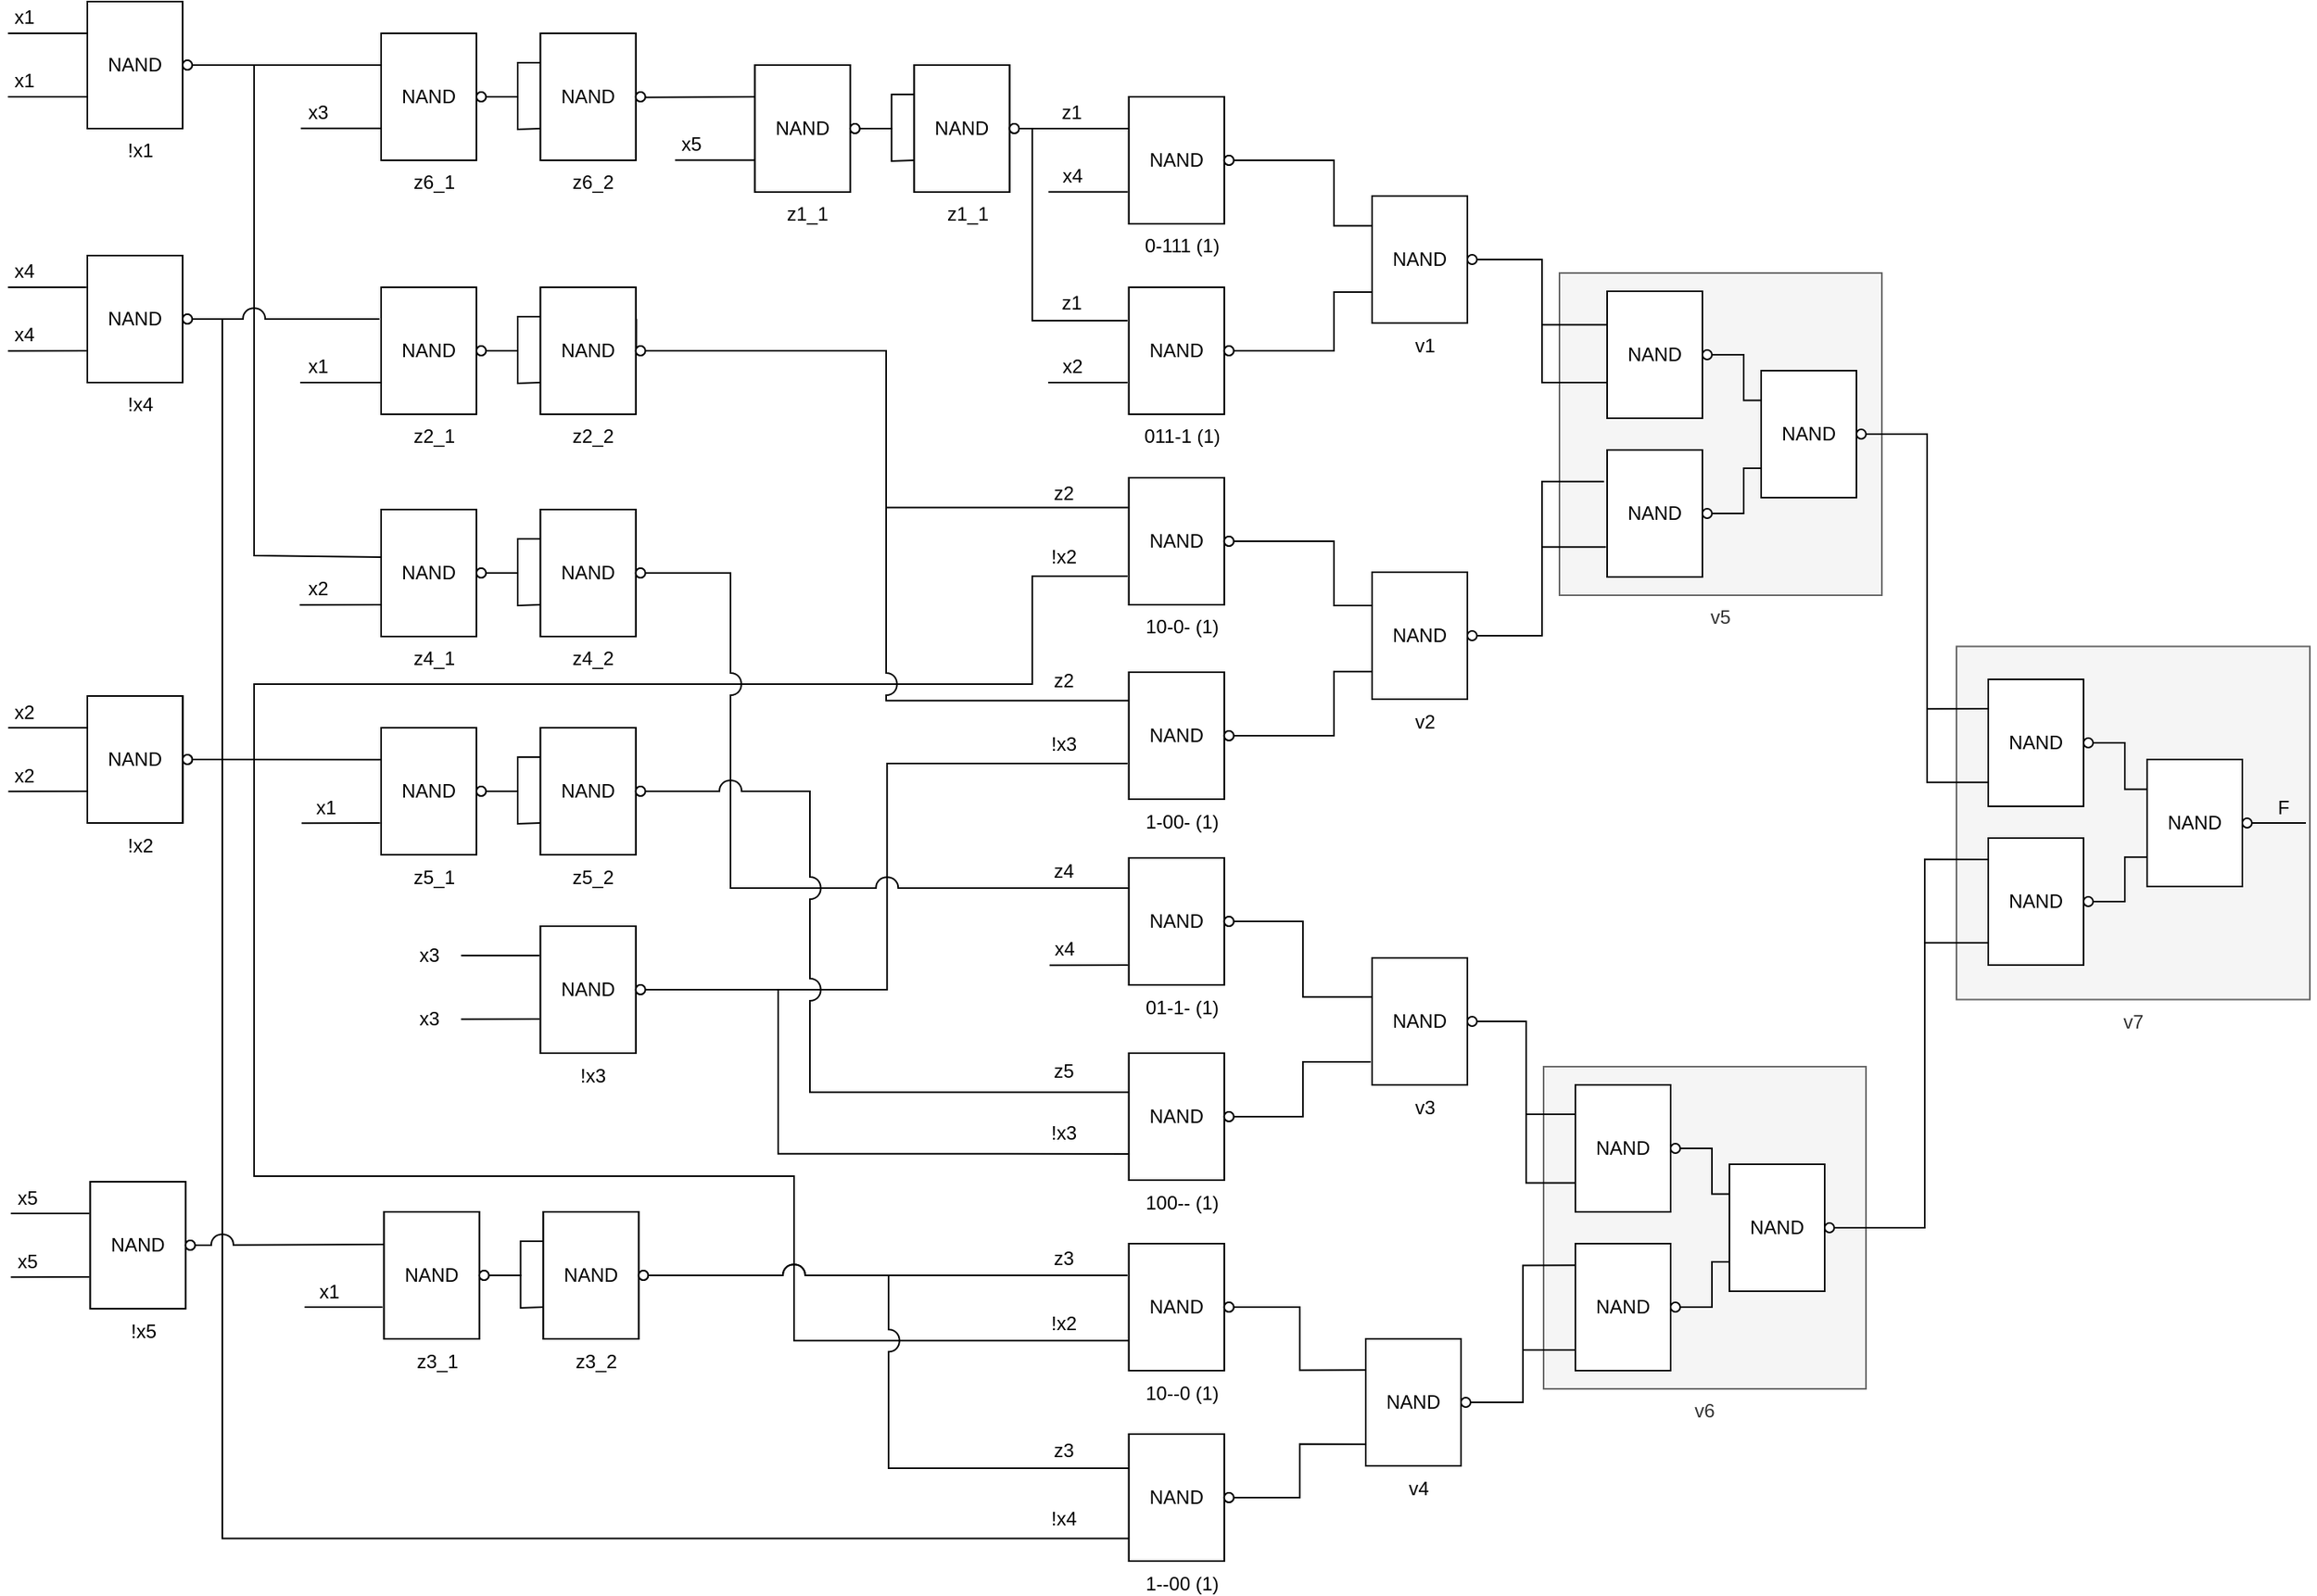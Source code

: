 <mxfile version="12.4.2" type="device" pages="1"><diagram id="nAmW9UyTiqPCp1huqP4M" name="Page-1"><mxGraphModel dx="1463" dy="2823" grid="1" gridSize="10" guides="1" tooltips="1" connect="1" arrows="1" fold="1" page="1" pageScale="1" pageWidth="827" pageHeight="1169" math="0" shadow="0"><root><mxCell id="0"/><mxCell id="1" parent="0"/><mxCell id="JnvSQck_bT0vdcgMFfWT-290" value="v5" style="whiteSpace=wrap;html=1;aspect=fixed;fillColor=#f5f5f5;strokeColor=#666666;fontColor=#333333;verticalAlign=top;labelPosition=center;verticalLabelPosition=bottom;align=center;" parent="1" vertex="1"><mxGeometry x="1022.0" y="-909" width="203" height="203" as="geometry"/></mxCell><mxCell id="JnvSQck_bT0vdcgMFfWT-289" value="v6" style="whiteSpace=wrap;html=1;aspect=fixed;fillColor=#f5f5f5;strokeColor=#666666;fontColor=#333333;verticalAlign=top;labelPosition=center;verticalLabelPosition=bottom;align=center;" parent="1" vertex="1"><mxGeometry x="1012.0" y="-409" width="203" height="203" as="geometry"/></mxCell><mxCell id="JnvSQck_bT0vdcgMFfWT-288" value="v7" style="whiteSpace=wrap;html=1;aspect=fixed;fillColor=#f5f5f5;strokeColor=#666666;fontColor=#333333;verticalAlign=top;labelPosition=center;verticalLabelPosition=bottom;align=center;" parent="1" vertex="1"><mxGeometry x="1272" y="-673.75" width="222.5" height="222.5" as="geometry"/></mxCell><mxCell id="JnvSQck_bT0vdcgMFfWT-27" style="edgeStyle=orthogonalEdgeStyle;rounded=0;orthogonalLoop=1;jettySize=auto;html=1;entryX=0.015;entryY=0.25;entryDx=0;entryDy=0;entryPerimeter=0;startArrow=none;startFill=0;endArrow=none;endFill=0;" parent="1" source="JnvSQck_bT0vdcgMFfWT-1" target="JnvSQck_bT0vdcgMFfWT-26" edge="1"><mxGeometry relative="1" as="geometry"/></mxCell><mxCell id="JnvSQck_bT0vdcgMFfWT-50" style="edgeStyle=orthogonalEdgeStyle;rounded=0;orthogonalLoop=1;jettySize=auto;html=1;entryX=0;entryY=0.375;entryDx=0;entryDy=0;entryPerimeter=0;startArrow=none;startFill=0;endArrow=none;endFill=0;jumpStyle=sharp;jumpSize=15;" parent="1" source="JnvSQck_bT0vdcgMFfWT-1" target="JnvSQck_bT0vdcgMFfWT-46" edge="1"><mxGeometry relative="1" as="geometry"><Array as="points"><mxPoint x="200" y="-1040"/><mxPoint x="200" y="-731"/></Array></mxGeometry></mxCell><mxCell id="JnvSQck_bT0vdcgMFfWT-1" value="!x1" style="verticalLabelPosition=bottom;shadow=0;dashed=0;align=center;html=1;verticalAlign=top;shape=mxgraph.electrical.iec_logic_gates.nor;" parent="1" vertex="1"><mxGeometry x="95" y="-1080" width="66" height="80" as="geometry"/></mxCell><mxCell id="JnvSQck_bT0vdcgMFfWT-64" style="edgeStyle=orthogonalEdgeStyle;rounded=0;jumpStyle=arc;jumpSize=14;orthogonalLoop=1;jettySize=auto;html=1;entryX=0.018;entryY=0.252;entryDx=0;entryDy=0;entryPerimeter=0;startArrow=none;startFill=0;endArrow=none;endFill=0;" parent="1" source="JnvSQck_bT0vdcgMFfWT-2" target="JnvSQck_bT0vdcgMFfWT-60" edge="1"><mxGeometry relative="1" as="geometry"/></mxCell><mxCell id="JnvSQck_bT0vdcgMFfWT-149" style="edgeStyle=orthogonalEdgeStyle;rounded=0;jumpStyle=arc;jumpSize=14;orthogonalLoop=1;jettySize=auto;html=1;entryX=-0.013;entryY=0.775;entryDx=0;entryDy=0;entryPerimeter=0;startArrow=none;startFill=0;endArrow=none;endFill=0;" parent="1" source="JnvSQck_bT0vdcgMFfWT-2" target="JnvSQck_bT0vdcgMFfWT-114" edge="1"><mxGeometry relative="1" as="geometry"><Array as="points"><mxPoint x="200" y="-602"/><mxPoint x="200" y="-650"/><mxPoint x="690" y="-650"/><mxPoint x="690" y="-718"/></Array></mxGeometry></mxCell><mxCell id="JnvSQck_bT0vdcgMFfWT-171" style="edgeStyle=orthogonalEdgeStyle;rounded=0;jumpStyle=arc;jumpSize=14;orthogonalLoop=1;jettySize=auto;html=1;entryX=0.003;entryY=0.764;entryDx=0;entryDy=0;entryPerimeter=0;startArrow=none;startFill=0;endArrow=none;endFill=0;" parent="1" source="JnvSQck_bT0vdcgMFfWT-2" target="JnvSQck_bT0vdcgMFfWT-132" edge="1"><mxGeometry relative="1" as="geometry"><Array as="points"><mxPoint x="200" y="-602"/><mxPoint x="200" y="-340"/><mxPoint x="540" y="-340"/><mxPoint x="540" y="-236"/></Array></mxGeometry></mxCell><mxCell id="JnvSQck_bT0vdcgMFfWT-2" value="!x2" style="verticalLabelPosition=bottom;shadow=0;dashed=0;align=center;html=1;verticalAlign=top;shape=mxgraph.electrical.iec_logic_gates.nor;" parent="1" vertex="1"><mxGeometry x="95.18" y="-642.5" width="66" height="80" as="geometry"/></mxCell><mxCell id="JnvSQck_bT0vdcgMFfWT-155" style="edgeStyle=orthogonalEdgeStyle;rounded=0;jumpStyle=arc;jumpSize=14;orthogonalLoop=1;jettySize=auto;html=1;entryX=-0.013;entryY=0.719;entryDx=0;entryDy=0;entryPerimeter=0;startArrow=none;startFill=0;endArrow=none;endFill=0;" parent="1" source="JnvSQck_bT0vdcgMFfWT-3" target="JnvSQck_bT0vdcgMFfWT-120" edge="1"><mxGeometry relative="1" as="geometry"/></mxCell><mxCell id="JnvSQck_bT0vdcgMFfWT-163" style="edgeStyle=orthogonalEdgeStyle;rounded=0;jumpStyle=arc;jumpSize=14;orthogonalLoop=1;jettySize=auto;html=1;entryX=0.021;entryY=0.793;entryDx=0;entryDy=0;entryPerimeter=0;startArrow=none;startFill=0;endArrow=none;endFill=0;" parent="1" source="JnvSQck_bT0vdcgMFfWT-3" target="JnvSQck_bT0vdcgMFfWT-128" edge="1"><mxGeometry relative="1" as="geometry"><Array as="points"><mxPoint x="530" y="-457"/><mxPoint x="530" y="-354"/></Array></mxGeometry></mxCell><mxCell id="JnvSQck_bT0vdcgMFfWT-3" value="!x3" style="verticalLabelPosition=bottom;shadow=0;dashed=0;align=center;html=1;verticalAlign=top;shape=mxgraph.electrical.iec_logic_gates.nor;" parent="1" vertex="1"><mxGeometry x="380.33" y="-497.5" width="66" height="80" as="geometry"/></mxCell><mxCell id="JnvSQck_bT0vdcgMFfWT-41" style="edgeStyle=orthogonalEdgeStyle;rounded=0;orthogonalLoop=1;jettySize=auto;html=1;entryX=-0.015;entryY=0.25;entryDx=0;entryDy=0;entryPerimeter=0;startArrow=none;startFill=0;endArrow=none;endFill=0;jumpStyle=arc;jumpSize=14;" parent="1" source="JnvSQck_bT0vdcgMFfWT-4" target="JnvSQck_bT0vdcgMFfWT-37" edge="1"><mxGeometry relative="1" as="geometry"/></mxCell><mxCell id="JnvSQck_bT0vdcgMFfWT-169" style="edgeStyle=orthogonalEdgeStyle;rounded=0;jumpStyle=arc;jumpSize=14;orthogonalLoop=1;jettySize=auto;html=1;entryX=0.003;entryY=0.822;entryDx=0;entryDy=0;entryPerimeter=0;startArrow=none;startFill=0;endArrow=none;endFill=0;" parent="1" source="JnvSQck_bT0vdcgMFfWT-4" target="JnvSQck_bT0vdcgMFfWT-136" edge="1"><mxGeometry relative="1" as="geometry"><Array as="points"><mxPoint x="180" y="-880"/><mxPoint x="180" y="-112"/></Array></mxGeometry></mxCell><mxCell id="JnvSQck_bT0vdcgMFfWT-4" value="!x4" style="verticalLabelPosition=bottom;shadow=0;dashed=0;align=center;html=1;verticalAlign=top;shape=mxgraph.electrical.iec_logic_gates.nor;" parent="1" vertex="1"><mxGeometry x="95" y="-920" width="66" height="80" as="geometry"/></mxCell><mxCell id="JnvSQck_bT0vdcgMFfWT-73" style="edgeStyle=orthogonalEdgeStyle;rounded=0;jumpStyle=arc;jumpSize=14;orthogonalLoop=1;jettySize=auto;html=1;entryX=0.001;entryY=0.257;entryDx=0;entryDy=0;entryPerimeter=0;startArrow=none;startFill=0;endArrow=none;endFill=0;" parent="1" source="JnvSQck_bT0vdcgMFfWT-5" target="JnvSQck_bT0vdcgMFfWT-68" edge="1"><mxGeometry relative="1" as="geometry"/></mxCell><mxCell id="JnvSQck_bT0vdcgMFfWT-5" value="!x5" style="verticalLabelPosition=bottom;shadow=0;dashed=0;align=center;html=1;verticalAlign=top;shape=mxgraph.electrical.iec_logic_gates.nor;" parent="1" vertex="1"><mxGeometry x="96.83" y="-336.5" width="66" height="80" as="geometry"/></mxCell><mxCell id="JnvSQck_bT0vdcgMFfWT-6" style="edgeStyle=orthogonalEdgeStyle;rounded=0;jumpStyle=arc;jumpSize=20;orthogonalLoop=1;jettySize=auto;html=1;endArrow=none;endFill=0;" parent="1" edge="1"><mxGeometry relative="1" as="geometry"><mxPoint x="45" y="-1060" as="targetPoint"/><Array as="points"><mxPoint x="55" y="-1060"/></Array><mxPoint x="95" y="-1060" as="sourcePoint"/></mxGeometry></mxCell><mxCell id="JnvSQck_bT0vdcgMFfWT-7" value="x1" style="text;html=1;align=center;verticalAlign=middle;resizable=0;points=[];;autosize=1;" parent="1" vertex="1"><mxGeometry x="40" y="-1080" width="30" height="20" as="geometry"/></mxCell><mxCell id="JnvSQck_bT0vdcgMFfWT-8" style="edgeStyle=orthogonalEdgeStyle;rounded=0;jumpStyle=arc;jumpSize=20;orthogonalLoop=1;jettySize=auto;html=1;endArrow=none;endFill=0;startArrow=none;startFill=0;" parent="1" edge="1"><mxGeometry relative="1" as="geometry"><mxPoint x="45" y="-1020" as="targetPoint"/><mxPoint x="95" y="-1020" as="sourcePoint"/><Array as="points"><mxPoint x="95" y="-1020"/><mxPoint x="45" y="-1020"/></Array></mxGeometry></mxCell><mxCell id="JnvSQck_bT0vdcgMFfWT-9" value="x1" style="text;html=1;align=center;verticalAlign=middle;resizable=0;points=[];;autosize=1;" parent="1" vertex="1"><mxGeometry x="40" y="-1040" width="30" height="20" as="geometry"/></mxCell><mxCell id="JnvSQck_bT0vdcgMFfWT-10" style="edgeStyle=orthogonalEdgeStyle;rounded=0;jumpStyle=arc;jumpSize=20;orthogonalLoop=1;jettySize=auto;html=1;endArrow=none;endFill=0;" parent="1" edge="1"><mxGeometry relative="1" as="geometry"><mxPoint x="45.176" y="-622.441" as="targetPoint"/><Array as="points"><mxPoint x="55" y="-622.5"/></Array><mxPoint x="94.588" y="-622.441" as="sourcePoint"/></mxGeometry></mxCell><mxCell id="JnvSQck_bT0vdcgMFfWT-11" value="x2" style="text;html=1;align=center;verticalAlign=middle;resizable=0;points=[];;autosize=1;" parent="1" vertex="1"><mxGeometry x="40" y="-642.5" width="30" height="20" as="geometry"/></mxCell><mxCell id="JnvSQck_bT0vdcgMFfWT-12" style="edgeStyle=orthogonalEdgeStyle;rounded=0;jumpStyle=arc;jumpSize=20;orthogonalLoop=1;jettySize=auto;html=1;endArrow=none;endFill=0;startArrow=none;startFill=0;" parent="1" edge="1"><mxGeometry relative="1" as="geometry"><mxPoint x="45.176" y="-582.441" as="targetPoint"/><mxPoint x="94.588" y="-582.441" as="sourcePoint"/><Array as="points"><mxPoint x="95" y="-582.5"/><mxPoint x="45" y="-582.5"/></Array></mxGeometry></mxCell><mxCell id="JnvSQck_bT0vdcgMFfWT-13" value="x2" style="text;html=1;align=center;verticalAlign=middle;resizable=0;points=[];;autosize=1;" parent="1" vertex="1"><mxGeometry x="40" y="-602.5" width="30" height="20" as="geometry"/></mxCell><mxCell id="JnvSQck_bT0vdcgMFfWT-14" style="edgeStyle=orthogonalEdgeStyle;rounded=0;jumpStyle=arc;jumpSize=20;orthogonalLoop=1;jettySize=auto;html=1;endArrow=none;endFill=0;" parent="1" edge="1"><mxGeometry relative="1" as="geometry"><mxPoint x="330.326" y="-478.941" as="targetPoint"/><Array as="points"><mxPoint x="340.15" y="-479"/></Array><mxPoint x="379.738" y="-478.941" as="sourcePoint"/></mxGeometry></mxCell><mxCell id="JnvSQck_bT0vdcgMFfWT-15" value="x3" style="text;html=1;align=center;verticalAlign=middle;resizable=0;points=[];;autosize=1;" parent="1" vertex="1"><mxGeometry x="295.15" y="-489" width="30" height="20" as="geometry"/></mxCell><mxCell id="JnvSQck_bT0vdcgMFfWT-16" style="edgeStyle=orthogonalEdgeStyle;rounded=0;jumpStyle=arc;jumpSize=20;orthogonalLoop=1;jettySize=auto;html=1;endArrow=none;endFill=0;startArrow=none;startFill=0;" parent="1" edge="1"><mxGeometry relative="1" as="geometry"><mxPoint x="330.326" y="-438.941" as="targetPoint"/><mxPoint x="379.738" y="-438.941" as="sourcePoint"/><Array as="points"><mxPoint x="380.15" y="-439"/><mxPoint x="330.15" y="-439"/></Array></mxGeometry></mxCell><mxCell id="JnvSQck_bT0vdcgMFfWT-17" value="x3" style="text;html=1;align=center;verticalAlign=middle;resizable=0;points=[];;autosize=1;" parent="1" vertex="1"><mxGeometry x="295.15" y="-449" width="30" height="20" as="geometry"/></mxCell><mxCell id="JnvSQck_bT0vdcgMFfWT-18" style="edgeStyle=orthogonalEdgeStyle;rounded=0;jumpStyle=arc;jumpSize=20;orthogonalLoop=1;jettySize=auto;html=1;endArrow=none;endFill=0;" parent="1" edge="1"><mxGeometry relative="1" as="geometry"><mxPoint x="44.996" y="-899.941" as="targetPoint"/><Array as="points"><mxPoint x="54.82" y="-900"/></Array><mxPoint x="94.408" y="-899.941" as="sourcePoint"/></mxGeometry></mxCell><mxCell id="JnvSQck_bT0vdcgMFfWT-19" value="x4" style="text;html=1;align=center;verticalAlign=middle;resizable=0;points=[];;autosize=1;" parent="1" vertex="1"><mxGeometry x="40" y="-920" width="30" height="20" as="geometry"/></mxCell><mxCell id="JnvSQck_bT0vdcgMFfWT-20" style="edgeStyle=orthogonalEdgeStyle;rounded=0;jumpStyle=arc;jumpSize=20;orthogonalLoop=1;jettySize=auto;html=1;endArrow=none;endFill=0;startArrow=none;startFill=0;" parent="1" edge="1"><mxGeometry relative="1" as="geometry"><mxPoint x="44.996" y="-859.941" as="targetPoint"/><mxPoint x="94.408" y="-859.941" as="sourcePoint"/><Array as="points"><mxPoint x="94.82" y="-860"/><mxPoint x="44.82" y="-860"/></Array></mxGeometry></mxCell><mxCell id="JnvSQck_bT0vdcgMFfWT-21" value="x4" style="text;html=1;align=center;verticalAlign=middle;resizable=0;points=[];;autosize=1;" parent="1" vertex="1"><mxGeometry x="40" y="-880" width="30" height="20" as="geometry"/></mxCell><mxCell id="JnvSQck_bT0vdcgMFfWT-22" style="edgeStyle=orthogonalEdgeStyle;rounded=0;jumpStyle=arc;jumpSize=20;orthogonalLoop=1;jettySize=auto;html=1;endArrow=none;endFill=0;" parent="1" edge="1"><mxGeometry relative="1" as="geometry"><mxPoint x="46.826" y="-316.441" as="targetPoint"/><Array as="points"><mxPoint x="56.65" y="-316.5"/></Array><mxPoint x="96.238" y="-316.441" as="sourcePoint"/></mxGeometry></mxCell><mxCell id="JnvSQck_bT0vdcgMFfWT-23" value="x5" style="text;html=1;align=center;verticalAlign=middle;resizable=0;points=[];;autosize=1;" parent="1" vertex="1"><mxGeometry x="41.83" y="-336.5" width="30" height="20" as="geometry"/></mxCell><mxCell id="JnvSQck_bT0vdcgMFfWT-24" style="edgeStyle=orthogonalEdgeStyle;rounded=0;jumpStyle=arc;jumpSize=20;orthogonalLoop=1;jettySize=auto;html=1;endArrow=none;endFill=0;startArrow=none;startFill=0;" parent="1" edge="1"><mxGeometry relative="1" as="geometry"><mxPoint x="46.826" y="-276.441" as="targetPoint"/><mxPoint x="96.238" y="-276.441" as="sourcePoint"/><Array as="points"><mxPoint x="96.65" y="-276.5"/><mxPoint x="46.65" y="-276.5"/></Array></mxGeometry></mxCell><mxCell id="JnvSQck_bT0vdcgMFfWT-25" value="x5" style="text;html=1;align=center;verticalAlign=middle;resizable=0;points=[];;autosize=1;" parent="1" vertex="1"><mxGeometry x="41.83" y="-296.5" width="30" height="20" as="geometry"/></mxCell><mxCell id="JnvSQck_bT0vdcgMFfWT-33" style="edgeStyle=orthogonalEdgeStyle;rounded=0;orthogonalLoop=1;jettySize=auto;html=1;entryX=0;entryY=0.231;entryDx=0;entryDy=0;entryPerimeter=0;startArrow=none;startFill=0;endArrow=none;endFill=0;" parent="1" source="JnvSQck_bT0vdcgMFfWT-26" target="JnvSQck_bT0vdcgMFfWT-32" edge="1"><mxGeometry relative="1" as="geometry"/></mxCell><mxCell id="JnvSQck_bT0vdcgMFfWT-34" style="edgeStyle=orthogonalEdgeStyle;rounded=0;orthogonalLoop=1;jettySize=auto;html=1;startArrow=none;startFill=0;endArrow=none;endFill=0;" parent="1" source="JnvSQck_bT0vdcgMFfWT-26" edge="1"><mxGeometry relative="1" as="geometry"><mxPoint x="380" y="-1000" as="targetPoint"/></mxGeometry></mxCell><mxCell id="JnvSQck_bT0vdcgMFfWT-26" value="z6_1" style="verticalLabelPosition=bottom;shadow=0;dashed=0;align=center;html=1;verticalAlign=top;shape=mxgraph.electrical.iec_logic_gates.nor;" parent="1" vertex="1"><mxGeometry x="280" y="-1060" width="66" height="80" as="geometry"/></mxCell><mxCell id="JnvSQck_bT0vdcgMFfWT-28" style="edgeStyle=orthogonalEdgeStyle;rounded=0;jumpStyle=arc;jumpSize=20;orthogonalLoop=1;jettySize=auto;html=1;endArrow=none;endFill=0;" parent="1" edge="1"><mxGeometry relative="1" as="geometry"><mxPoint x="229.426" y="-1000.143" as="targetPoint"/><mxPoint x="279.711" y="-1000.143" as="sourcePoint"/><Array as="points"><mxPoint x="279.64" y="-1000"/><mxPoint x="229.64" y="-1000"/></Array></mxGeometry></mxCell><mxCell id="JnvSQck_bT0vdcgMFfWT-29" value="x3" style="text;html=1;align=center;verticalAlign=middle;resizable=0;points=[];;autosize=1;" parent="1" vertex="1"><mxGeometry x="224.64" y="-1020" width="30" height="20" as="geometry"/></mxCell><mxCell id="JnvSQck_bT0vdcgMFfWT-96" style="edgeStyle=orthogonalEdgeStyle;rounded=0;jumpStyle=arc;jumpSize=14;orthogonalLoop=1;jettySize=auto;html=1;entryX=0.005;entryY=0.25;entryDx=0;entryDy=0;entryPerimeter=0;startArrow=none;startFill=0;endArrow=none;endFill=0;exitX=0.915;exitY=0.505;exitDx=0;exitDy=0;exitPerimeter=0;" parent="1" source="JnvSQck_bT0vdcgMFfWT-32" target="JnvSQck_bT0vdcgMFfWT-90" edge="1"><mxGeometry relative="1" as="geometry"><mxPoint x="460.0" y="-1020.143" as="sourcePoint"/></mxGeometry></mxCell><mxCell id="JnvSQck_bT0vdcgMFfWT-32" value="z6_2" style="verticalLabelPosition=bottom;shadow=0;dashed=0;align=center;html=1;verticalAlign=top;shape=mxgraph.electrical.iec_logic_gates.nor;" parent="1" vertex="1"><mxGeometry x="380.33" y="-1060" width="66" height="80" as="geometry"/></mxCell><mxCell id="JnvSQck_bT0vdcgMFfWT-35" style="edgeStyle=orthogonalEdgeStyle;rounded=0;orthogonalLoop=1;jettySize=auto;html=1;entryX=0;entryY=0.231;entryDx=0;entryDy=0;entryPerimeter=0;startArrow=none;startFill=0;endArrow=none;endFill=0;" parent="1" source="JnvSQck_bT0vdcgMFfWT-37" target="JnvSQck_bT0vdcgMFfWT-40" edge="1"><mxGeometry relative="1" as="geometry"/></mxCell><mxCell id="JnvSQck_bT0vdcgMFfWT-36" style="edgeStyle=orthogonalEdgeStyle;rounded=0;orthogonalLoop=1;jettySize=auto;html=1;startArrow=none;startFill=0;endArrow=none;endFill=0;" parent="1" source="JnvSQck_bT0vdcgMFfWT-37" edge="1"><mxGeometry relative="1" as="geometry"><mxPoint x="380" y="-840" as="targetPoint"/></mxGeometry></mxCell><mxCell id="JnvSQck_bT0vdcgMFfWT-37" value="z2_1" style="verticalLabelPosition=bottom;shadow=0;dashed=0;align=center;html=1;verticalAlign=top;shape=mxgraph.electrical.iec_logic_gates.nor;" parent="1" vertex="1"><mxGeometry x="280" y="-900" width="66" height="80" as="geometry"/></mxCell><mxCell id="JnvSQck_bT0vdcgMFfWT-38" style="edgeStyle=orthogonalEdgeStyle;rounded=0;jumpStyle=arc;jumpSize=20;orthogonalLoop=1;jettySize=auto;html=1;endArrow=none;endFill=0;" parent="1" edge="1"><mxGeometry relative="1" as="geometry"><mxPoint x="229" y="-840" as="targetPoint"/><mxPoint x="280" y="-840" as="sourcePoint"/><Array as="points"><mxPoint x="279.64" y="-840"/><mxPoint x="229.64" y="-840"/></Array></mxGeometry></mxCell><mxCell id="JnvSQck_bT0vdcgMFfWT-39" value="x1" style="text;html=1;align=center;verticalAlign=middle;resizable=0;points=[];;autosize=1;" parent="1" vertex="1"><mxGeometry x="224.64" y="-860" width="30" height="20" as="geometry"/></mxCell><mxCell id="JnvSQck_bT0vdcgMFfWT-146" style="edgeStyle=orthogonalEdgeStyle;rounded=0;jumpStyle=arc;jumpSize=14;orthogonalLoop=1;jettySize=auto;html=1;entryX=-0.007;entryY=0.234;entryDx=0;entryDy=0;entryPerimeter=0;startArrow=none;startFill=0;endArrow=none;endFill=0;exitX=0.915;exitY=0.248;exitDx=0;exitDy=0;exitPerimeter=0;" parent="1" source="JnvSQck_bT0vdcgMFfWT-40" target="JnvSQck_bT0vdcgMFfWT-114" edge="1"><mxGeometry relative="1" as="geometry"><Array as="points"><mxPoint x="441" y="-860"/><mxPoint x="598" y="-860"/><mxPoint x="598" y="-761"/></Array></mxGeometry></mxCell><mxCell id="JnvSQck_bT0vdcgMFfWT-147" style="edgeStyle=orthogonalEdgeStyle;rounded=0;jumpStyle=arc;jumpSize=14;orthogonalLoop=1;jettySize=auto;html=1;entryX=0.002;entryY=0.224;entryDx=0;entryDy=0;entryPerimeter=0;startArrow=none;startFill=0;endArrow=none;endFill=0;" parent="1" source="JnvSQck_bT0vdcgMFfWT-40" target="JnvSQck_bT0vdcgMFfWT-120" edge="1"><mxGeometry relative="1" as="geometry"><Array as="points"><mxPoint x="598" y="-860"/><mxPoint x="598" y="-639"/></Array></mxGeometry></mxCell><mxCell id="JnvSQck_bT0vdcgMFfWT-40" value="z2_2" style="verticalLabelPosition=bottom;shadow=0;dashed=0;align=center;html=1;verticalAlign=top;shape=mxgraph.electrical.iec_logic_gates.nor;" parent="1" vertex="1"><mxGeometry x="380.33" y="-900" width="66" height="80" as="geometry"/></mxCell><mxCell id="JnvSQck_bT0vdcgMFfWT-44" style="edgeStyle=orthogonalEdgeStyle;rounded=0;orthogonalLoop=1;jettySize=auto;html=1;entryX=0;entryY=0.231;entryDx=0;entryDy=0;entryPerimeter=0;startArrow=none;startFill=0;endArrow=none;endFill=0;" parent="1" source="JnvSQck_bT0vdcgMFfWT-46" target="JnvSQck_bT0vdcgMFfWT-49" edge="1"><mxGeometry relative="1" as="geometry"/></mxCell><mxCell id="JnvSQck_bT0vdcgMFfWT-45" style="edgeStyle=orthogonalEdgeStyle;rounded=0;orthogonalLoop=1;jettySize=auto;html=1;startArrow=none;startFill=0;endArrow=none;endFill=0;" parent="1" source="JnvSQck_bT0vdcgMFfWT-46" edge="1"><mxGeometry relative="1" as="geometry"><mxPoint x="380" y="-700" as="targetPoint"/></mxGeometry></mxCell><mxCell id="JnvSQck_bT0vdcgMFfWT-46" value="z4_1" style="verticalLabelPosition=bottom;shadow=0;dashed=0;align=center;html=1;verticalAlign=top;shape=mxgraph.electrical.iec_logic_gates.nor;" parent="1" vertex="1"><mxGeometry x="280" y="-760" width="66" height="80" as="geometry"/></mxCell><mxCell id="JnvSQck_bT0vdcgMFfWT-47" style="edgeStyle=orthogonalEdgeStyle;rounded=0;jumpStyle=arc;jumpSize=20;orthogonalLoop=1;jettySize=auto;html=1;endArrow=none;endFill=0;" parent="1" edge="1"><mxGeometry relative="1" as="geometry"><mxPoint x="228.706" y="-699.941" as="targetPoint"/><mxPoint x="280.471" y="-699.941" as="sourcePoint"/><Array as="points"><mxPoint x="279.64" y="-700"/><mxPoint x="229.64" y="-700"/></Array></mxGeometry></mxCell><mxCell id="JnvSQck_bT0vdcgMFfWT-48" value="x2" style="text;html=1;align=center;verticalAlign=middle;resizable=0;points=[];;autosize=1;" parent="1" vertex="1"><mxGeometry x="224.64" y="-720" width="30" height="20" as="geometry"/></mxCell><mxCell id="JnvSQck_bT0vdcgMFfWT-157" style="edgeStyle=orthogonalEdgeStyle;rounded=0;jumpStyle=arc;jumpSize=14;orthogonalLoop=1;jettySize=auto;html=1;entryX=-0.007;entryY=0.237;entryDx=0;entryDy=0;entryPerimeter=0;startArrow=none;startFill=0;endArrow=none;endFill=0;" parent="1" source="JnvSQck_bT0vdcgMFfWT-49" target="JnvSQck_bT0vdcgMFfWT-124" edge="1"><mxGeometry relative="1" as="geometry"><Array as="points"><mxPoint x="500" y="-720"/><mxPoint x="500" y="-522"/></Array></mxGeometry></mxCell><mxCell id="JnvSQck_bT0vdcgMFfWT-49" value="z4_2" style="verticalLabelPosition=bottom;shadow=0;dashed=0;align=center;html=1;verticalAlign=top;shape=mxgraph.electrical.iec_logic_gates.nor;" parent="1" vertex="1"><mxGeometry x="380.33" y="-760" width="66" height="80" as="geometry"/></mxCell><mxCell id="JnvSQck_bT0vdcgMFfWT-58" style="edgeStyle=orthogonalEdgeStyle;rounded=0;orthogonalLoop=1;jettySize=auto;html=1;entryX=0;entryY=0.231;entryDx=0;entryDy=0;entryPerimeter=0;startArrow=none;startFill=0;endArrow=none;endFill=0;" parent="1" source="JnvSQck_bT0vdcgMFfWT-60" target="JnvSQck_bT0vdcgMFfWT-63" edge="1"><mxGeometry relative="1" as="geometry"/></mxCell><mxCell id="JnvSQck_bT0vdcgMFfWT-59" style="edgeStyle=orthogonalEdgeStyle;rounded=0;orthogonalLoop=1;jettySize=auto;html=1;startArrow=none;startFill=0;endArrow=none;endFill=0;" parent="1" source="JnvSQck_bT0vdcgMFfWT-60" edge="1"><mxGeometry relative="1" as="geometry"><mxPoint x="380" y="-562.5" as="targetPoint"/></mxGeometry></mxCell><mxCell id="JnvSQck_bT0vdcgMFfWT-60" value="z5_1" style="verticalLabelPosition=bottom;shadow=0;dashed=0;align=center;html=1;verticalAlign=top;shape=mxgraph.electrical.iec_logic_gates.nor;" parent="1" vertex="1"><mxGeometry x="280" y="-622.5" width="66" height="80" as="geometry"/></mxCell><mxCell id="JnvSQck_bT0vdcgMFfWT-61" style="edgeStyle=orthogonalEdgeStyle;rounded=0;jumpStyle=arc;jumpSize=20;orthogonalLoop=1;jettySize=auto;html=1;endArrow=none;endFill=0;" parent="1" edge="1"><mxGeometry relative="1" as="geometry"><mxPoint x="229.882" y="-562.441" as="targetPoint"/><mxPoint x="279.294" y="-562.441" as="sourcePoint"/><Array as="points"><mxPoint x="279.64" y="-562.5"/><mxPoint x="229.64" y="-562.5"/></Array></mxGeometry></mxCell><mxCell id="JnvSQck_bT0vdcgMFfWT-62" value="x1" style="text;html=1;align=center;verticalAlign=middle;resizable=0;points=[];;autosize=1;" parent="1" vertex="1"><mxGeometry x="230" y="-582.5" width="30" height="20" as="geometry"/></mxCell><mxCell id="JnvSQck_bT0vdcgMFfWT-161" style="edgeStyle=orthogonalEdgeStyle;rounded=0;jumpStyle=arc;jumpSize=14;orthogonalLoop=1;jettySize=auto;html=1;entryX=0.003;entryY=0.308;entryDx=0;entryDy=0;entryPerimeter=0;startArrow=none;startFill=0;endArrow=none;endFill=0;" parent="1" source="JnvSQck_bT0vdcgMFfWT-63" target="JnvSQck_bT0vdcgMFfWT-128" edge="1"><mxGeometry relative="1" as="geometry"><Array as="points"><mxPoint x="550" y="-582"/><mxPoint x="550" y="-393"/></Array></mxGeometry></mxCell><mxCell id="JnvSQck_bT0vdcgMFfWT-63" value="z5_2" style="verticalLabelPosition=bottom;shadow=0;dashed=0;align=center;html=1;verticalAlign=top;shape=mxgraph.electrical.iec_logic_gates.nor;" parent="1" vertex="1"><mxGeometry x="380.33" y="-622.5" width="66" height="80" as="geometry"/></mxCell><mxCell id="JnvSQck_bT0vdcgMFfWT-66" style="edgeStyle=orthogonalEdgeStyle;rounded=0;orthogonalLoop=1;jettySize=auto;html=1;entryX=0;entryY=0.231;entryDx=0;entryDy=0;entryPerimeter=0;startArrow=none;startFill=0;endArrow=none;endFill=0;" parent="1" source="JnvSQck_bT0vdcgMFfWT-68" target="JnvSQck_bT0vdcgMFfWT-71" edge="1"><mxGeometry relative="1" as="geometry"/></mxCell><mxCell id="JnvSQck_bT0vdcgMFfWT-67" style="edgeStyle=orthogonalEdgeStyle;rounded=0;orthogonalLoop=1;jettySize=auto;html=1;startArrow=none;startFill=0;endArrow=none;endFill=0;" parent="1" source="JnvSQck_bT0vdcgMFfWT-68" edge="1"><mxGeometry relative="1" as="geometry"><mxPoint x="381.83" y="-257.5" as="targetPoint"/></mxGeometry></mxCell><mxCell id="JnvSQck_bT0vdcgMFfWT-68" value="z3_1" style="verticalLabelPosition=bottom;shadow=0;dashed=0;align=center;html=1;verticalAlign=top;shape=mxgraph.electrical.iec_logic_gates.nor;" parent="1" vertex="1"><mxGeometry x="281.83" y="-317.5" width="66" height="80" as="geometry"/></mxCell><mxCell id="JnvSQck_bT0vdcgMFfWT-69" style="edgeStyle=orthogonalEdgeStyle;rounded=0;jumpStyle=arc;jumpSize=20;orthogonalLoop=1;jettySize=auto;html=1;endArrow=none;endFill=0;" parent="1" edge="1"><mxGeometry relative="1" as="geometry"><mxPoint x="231.83" y="-257.5" as="targetPoint"/><mxPoint x="280.83" y="-257.5" as="sourcePoint"/><Array as="points"><mxPoint x="281.47" y="-257.5"/><mxPoint x="231.47" y="-257.5"/></Array></mxGeometry></mxCell><mxCell id="JnvSQck_bT0vdcgMFfWT-70" value="x1" style="text;html=1;align=center;verticalAlign=middle;resizable=0;points=[];;autosize=1;" parent="1" vertex="1"><mxGeometry x="231.83" y="-277.5" width="30" height="20" as="geometry"/></mxCell><mxCell id="JnvSQck_bT0vdcgMFfWT-165" style="edgeStyle=orthogonalEdgeStyle;rounded=0;jumpStyle=arc;jumpSize=14;orthogonalLoop=1;jettySize=auto;html=1;entryX=-0.013;entryY=0.25;entryDx=0;entryDy=0;entryPerimeter=0;startArrow=none;startFill=0;endArrow=none;endFill=0;" parent="1" source="JnvSQck_bT0vdcgMFfWT-71" target="JnvSQck_bT0vdcgMFfWT-132" edge="1"><mxGeometry relative="1" as="geometry"/></mxCell><mxCell id="JnvSQck_bT0vdcgMFfWT-166" style="edgeStyle=orthogonalEdgeStyle;rounded=0;jumpStyle=arc;jumpSize=14;orthogonalLoop=1;jettySize=auto;html=1;entryX=0.002;entryY=0.269;entryDx=0;entryDy=0;entryPerimeter=0;startArrow=none;startFill=0;endArrow=none;endFill=0;" parent="1" source="JnvSQck_bT0vdcgMFfWT-71" target="JnvSQck_bT0vdcgMFfWT-136" edge="1"><mxGeometry relative="1" as="geometry"/></mxCell><mxCell id="JnvSQck_bT0vdcgMFfWT-71" value="z3_2" style="verticalLabelPosition=bottom;shadow=0;dashed=0;align=center;html=1;verticalAlign=top;shape=mxgraph.electrical.iec_logic_gates.nor;" parent="1" vertex="1"><mxGeometry x="382.16" y="-317.5" width="66" height="80" as="geometry"/></mxCell><mxCell id="JnvSQck_bT0vdcgMFfWT-88" style="edgeStyle=orthogonalEdgeStyle;rounded=0;orthogonalLoop=1;jettySize=auto;html=1;entryX=0;entryY=0.231;entryDx=0;entryDy=0;entryPerimeter=0;startArrow=none;startFill=0;endArrow=none;endFill=0;" parent="1" source="JnvSQck_bT0vdcgMFfWT-90" target="JnvSQck_bT0vdcgMFfWT-93" edge="1"><mxGeometry relative="1" as="geometry"/></mxCell><mxCell id="JnvSQck_bT0vdcgMFfWT-89" style="edgeStyle=orthogonalEdgeStyle;rounded=0;orthogonalLoop=1;jettySize=auto;html=1;startArrow=none;startFill=0;endArrow=none;endFill=0;" parent="1" source="JnvSQck_bT0vdcgMFfWT-90" edge="1"><mxGeometry relative="1" as="geometry"><mxPoint x="615.36" y="-980.0" as="targetPoint"/></mxGeometry></mxCell><mxCell id="JnvSQck_bT0vdcgMFfWT-90" value="z1_1" style="verticalLabelPosition=bottom;shadow=0;dashed=0;align=center;html=1;verticalAlign=top;shape=mxgraph.electrical.iec_logic_gates.nor;" parent="1" vertex="1"><mxGeometry x="515.36" y="-1040" width="66" height="80" as="geometry"/></mxCell><mxCell id="JnvSQck_bT0vdcgMFfWT-91" style="edgeStyle=orthogonalEdgeStyle;rounded=0;jumpStyle=arc;jumpSize=20;orthogonalLoop=1;jettySize=auto;html=1;endArrow=none;endFill=0;" parent="1" edge="1"><mxGeometry relative="1" as="geometry"><mxPoint x="465.05" y="-980.103" as="targetPoint"/><mxPoint x="515.394" y="-980.103" as="sourcePoint"/><Array as="points"><mxPoint x="515" y="-980"/><mxPoint x="465" y="-980"/></Array></mxGeometry></mxCell><mxCell id="JnvSQck_bT0vdcgMFfWT-92" value="x5" style="text;html=1;align=center;verticalAlign=middle;resizable=0;points=[];;autosize=1;" parent="1" vertex="1"><mxGeometry x="460" y="-1000" width="30" height="20" as="geometry"/></mxCell><mxCell id="JnvSQck_bT0vdcgMFfWT-110" style="edgeStyle=orthogonalEdgeStyle;rounded=0;jumpStyle=arc;jumpSize=14;orthogonalLoop=1;jettySize=auto;html=1;entryX=0.017;entryY=0.25;entryDx=0;entryDy=0;entryPerimeter=0;startArrow=none;startFill=0;endArrow=none;endFill=0;" parent="1" source="JnvSQck_bT0vdcgMFfWT-93" target="JnvSQck_bT0vdcgMFfWT-99" edge="1"><mxGeometry relative="1" as="geometry"/></mxCell><mxCell id="JnvSQck_bT0vdcgMFfWT-111" style="edgeStyle=orthogonalEdgeStyle;rounded=0;jumpStyle=arc;jumpSize=14;orthogonalLoop=1;jettySize=auto;html=1;entryX=-0.013;entryY=0.263;entryDx=0;entryDy=0;entryPerimeter=0;startArrow=none;startFill=0;endArrow=none;endFill=0;" parent="1" source="JnvSQck_bT0vdcgMFfWT-93" target="JnvSQck_bT0vdcgMFfWT-105" edge="1"><mxGeometry relative="1" as="geometry"><Array as="points"><mxPoint x="690" y="-1000"/><mxPoint x="690" y="-879"/></Array></mxGeometry></mxCell><mxCell id="JnvSQck_bT0vdcgMFfWT-93" value="z1_1" style="verticalLabelPosition=bottom;shadow=0;dashed=0;align=center;html=1;verticalAlign=top;shape=mxgraph.electrical.iec_logic_gates.nor;" parent="1" vertex="1"><mxGeometry x="615.69" y="-1040" width="66" height="80" as="geometry"/></mxCell><mxCell id="JnvSQck_bT0vdcgMFfWT-99" value="0-111 (1)" style="verticalLabelPosition=bottom;shadow=0;dashed=0;align=center;html=1;verticalAlign=top;shape=mxgraph.electrical.iec_logic_gates.nor;" parent="1" vertex="1"><mxGeometry x="750.86" y="-1020" width="66" height="80" as="geometry"/></mxCell><mxCell id="JnvSQck_bT0vdcgMFfWT-100" style="edgeStyle=orthogonalEdgeStyle;rounded=0;jumpStyle=arc;jumpSize=20;orthogonalLoop=1;jettySize=auto;html=1;endArrow=none;endFill=0;" parent="1" edge="1"><mxGeometry relative="1" as="geometry"><mxPoint x="700.214" y="-960.143" as="targetPoint"/><mxPoint x="750.214" y="-960.143" as="sourcePoint"/><Array as="points"><mxPoint x="750.5" y="-960"/><mxPoint x="700.5" y="-960"/></Array></mxGeometry></mxCell><mxCell id="JnvSQck_bT0vdcgMFfWT-101" value="x4" style="text;html=1;align=center;verticalAlign=middle;resizable=0;points=[];;autosize=1;" parent="1" vertex="1"><mxGeometry x="700" y="-980" width="30" height="20" as="geometry"/></mxCell><mxCell id="JnvSQck_bT0vdcgMFfWT-105" value="011-1 (1)" style="verticalLabelPosition=bottom;shadow=0;dashed=0;align=center;html=1;verticalAlign=top;shape=mxgraph.electrical.iec_logic_gates.nor;" parent="1" vertex="1"><mxGeometry x="750.86" y="-900" width="66" height="80" as="geometry"/></mxCell><mxCell id="JnvSQck_bT0vdcgMFfWT-106" style="edgeStyle=orthogonalEdgeStyle;rounded=0;jumpStyle=arc;jumpSize=20;orthogonalLoop=1;jettySize=auto;html=1;endArrow=none;endFill=0;" parent="1" edge="1"><mxGeometry relative="1" as="geometry"><mxPoint x="700" y="-840" as="targetPoint"/><mxPoint x="750" y="-840" as="sourcePoint"/><Array as="points"><mxPoint x="750.5" y="-840"/><mxPoint x="700.5" y="-840"/></Array></mxGeometry></mxCell><mxCell id="JnvSQck_bT0vdcgMFfWT-107" value="x2" style="text;html=1;align=center;verticalAlign=middle;resizable=0;points=[];;autosize=1;" parent="1" vertex="1"><mxGeometry x="700" y="-860" width="30" height="20" as="geometry"/></mxCell><mxCell id="JnvSQck_bT0vdcgMFfWT-114" value="10-0- (1)" style="verticalLabelPosition=bottom;shadow=0;dashed=0;align=center;html=1;verticalAlign=top;shape=mxgraph.electrical.iec_logic_gates.nor;" parent="1" vertex="1"><mxGeometry x="750.86" y="-780" width="66" height="80" as="geometry"/></mxCell><mxCell id="JnvSQck_bT0vdcgMFfWT-120" value="1-00- (1)" style="verticalLabelPosition=bottom;shadow=0;dashed=0;align=center;html=1;verticalAlign=top;shape=mxgraph.electrical.iec_logic_gates.nor;" parent="1" vertex="1"><mxGeometry x="750.86" y="-657.5" width="66" height="80" as="geometry"/></mxCell><mxCell id="JnvSQck_bT0vdcgMFfWT-124" value="01-1- (1)" style="verticalLabelPosition=bottom;shadow=0;dashed=0;align=center;html=1;verticalAlign=top;shape=mxgraph.electrical.iec_logic_gates.nor;" parent="1" vertex="1"><mxGeometry x="750.86" y="-540.5" width="66" height="80" as="geometry"/></mxCell><mxCell id="JnvSQck_bT0vdcgMFfWT-128" value="100-- (1)" style="verticalLabelPosition=bottom;shadow=0;dashed=0;align=center;html=1;verticalAlign=top;shape=mxgraph.electrical.iec_logic_gates.nor;" parent="1" vertex="1"><mxGeometry x="750.86" y="-417.5" width="66" height="80" as="geometry"/></mxCell><mxCell id="JnvSQck_bT0vdcgMFfWT-132" value="10--0 (1)" style="verticalLabelPosition=bottom;shadow=0;dashed=0;align=center;html=1;verticalAlign=top;shape=mxgraph.electrical.iec_logic_gates.nor;" parent="1" vertex="1"><mxGeometry x="750.86" y="-297.5" width="66" height="80" as="geometry"/></mxCell><mxCell id="JnvSQck_bT0vdcgMFfWT-136" value="1--00 (1)" style="verticalLabelPosition=bottom;shadow=0;dashed=0;align=center;html=1;verticalAlign=top;shape=mxgraph.electrical.iec_logic_gates.nor;" parent="1" vertex="1"><mxGeometry x="750.86" y="-177.5" width="66" height="80" as="geometry"/></mxCell><mxCell id="JnvSQck_bT0vdcgMFfWT-150" value="!x2" style="text;html=1;strokeColor=none;fillColor=none;align=center;verticalAlign=middle;whiteSpace=wrap;rounded=0;" parent="1" vertex="1"><mxGeometry x="690" y="-740" width="40" height="20" as="geometry"/></mxCell><mxCell id="JnvSQck_bT0vdcgMFfWT-151" value="z2" style="text;html=1;strokeColor=none;fillColor=none;align=center;verticalAlign=middle;whiteSpace=wrap;rounded=0;" parent="1" vertex="1"><mxGeometry x="690" y="-780" width="40" height="20" as="geometry"/></mxCell><mxCell id="JnvSQck_bT0vdcgMFfWT-152" value="z1" style="text;html=1;strokeColor=none;fillColor=none;align=center;verticalAlign=middle;whiteSpace=wrap;rounded=0;" parent="1" vertex="1"><mxGeometry x="695" y="-900" width="40" height="20" as="geometry"/></mxCell><mxCell id="JnvSQck_bT0vdcgMFfWT-153" value="z1" style="text;html=1;strokeColor=none;fillColor=none;align=center;verticalAlign=middle;whiteSpace=wrap;rounded=0;" parent="1" vertex="1"><mxGeometry x="695" y="-1020" width="40" height="20" as="geometry"/></mxCell><mxCell id="JnvSQck_bT0vdcgMFfWT-154" value="z2" style="text;html=1;strokeColor=none;fillColor=none;align=center;verticalAlign=middle;whiteSpace=wrap;rounded=0;" parent="1" vertex="1"><mxGeometry x="690" y="-662.5" width="40" height="20" as="geometry"/></mxCell><mxCell id="JnvSQck_bT0vdcgMFfWT-156" value="!x3" style="text;html=1;strokeColor=none;fillColor=none;align=center;verticalAlign=middle;whiteSpace=wrap;rounded=0;" parent="1" vertex="1"><mxGeometry x="690" y="-622.5" width="40" height="20" as="geometry"/></mxCell><mxCell id="JnvSQck_bT0vdcgMFfWT-158" value="z4" style="text;html=1;strokeColor=none;fillColor=none;align=center;verticalAlign=middle;whiteSpace=wrap;rounded=0;" parent="1" vertex="1"><mxGeometry x="690" y="-542.5" width="40" height="20" as="geometry"/></mxCell><mxCell id="JnvSQck_bT0vdcgMFfWT-159" style="edgeStyle=orthogonalEdgeStyle;rounded=0;jumpStyle=arc;jumpSize=20;orthogonalLoop=1;jettySize=auto;html=1;endArrow=none;endFill=0;" parent="1" edge="1"><mxGeometry relative="1" as="geometry"><mxPoint x="700.861" y="-472.941" as="targetPoint"/><mxPoint x="750.272" y="-472.941" as="sourcePoint"/><Array as="points"><mxPoint x="750.89" y="-473"/><mxPoint x="700.89" y="-473"/></Array></mxGeometry></mxCell><mxCell id="JnvSQck_bT0vdcgMFfWT-160" value="x4" style="text;html=1;align=center;verticalAlign=middle;resizable=0;points=[];;autosize=1;" parent="1" vertex="1"><mxGeometry x="695" y="-493" width="30" height="20" as="geometry"/></mxCell><mxCell id="JnvSQck_bT0vdcgMFfWT-162" value="z5" style="text;html=1;strokeColor=none;fillColor=none;align=center;verticalAlign=middle;whiteSpace=wrap;rounded=0;" parent="1" vertex="1"><mxGeometry x="690" y="-416.5" width="40" height="20" as="geometry"/></mxCell><mxCell id="JnvSQck_bT0vdcgMFfWT-164" value="!x3" style="text;html=1;strokeColor=none;fillColor=none;align=center;verticalAlign=middle;whiteSpace=wrap;rounded=0;" parent="1" vertex="1"><mxGeometry x="690" y="-377" width="40" height="20" as="geometry"/></mxCell><mxCell id="JnvSQck_bT0vdcgMFfWT-167" value="z3" style="text;html=1;strokeColor=none;fillColor=none;align=center;verticalAlign=middle;whiteSpace=wrap;rounded=0;" parent="1" vertex="1"><mxGeometry x="690" y="-298.5" width="40" height="20" as="geometry"/></mxCell><mxCell id="JnvSQck_bT0vdcgMFfWT-168" value="z3" style="text;html=1;strokeColor=none;fillColor=none;align=center;verticalAlign=middle;whiteSpace=wrap;rounded=0;" parent="1" vertex="1"><mxGeometry x="690" y="-177.5" width="40" height="20" as="geometry"/></mxCell><mxCell id="JnvSQck_bT0vdcgMFfWT-170" value="!x4" style="text;html=1;strokeColor=none;fillColor=none;align=center;verticalAlign=middle;whiteSpace=wrap;rounded=0;" parent="1" vertex="1"><mxGeometry x="690" y="-134.5" width="40" height="20" as="geometry"/></mxCell><mxCell id="JnvSQck_bT0vdcgMFfWT-172" value="!x2" style="text;html=1;strokeColor=none;fillColor=none;align=center;verticalAlign=middle;whiteSpace=wrap;rounded=0;" parent="1" vertex="1"><mxGeometry x="690" y="-257.5" width="40" height="20" as="geometry"/></mxCell><mxCell id="JnvSQck_bT0vdcgMFfWT-179" value="" style="verticalLabelPosition=bottom;shadow=0;dashed=0;align=center;html=1;verticalAlign=top;shape=mxgraph.electrical.iec_logic_gates.nand;" parent="1" vertex="1"><mxGeometry x="95" y="-1080" width="66" height="80" as="geometry"/></mxCell><mxCell id="JnvSQck_bT0vdcgMFfWT-180" value="" style="verticalLabelPosition=bottom;shadow=0;dashed=0;align=center;html=1;verticalAlign=top;shape=mxgraph.electrical.iec_logic_gates.nand;" parent="1" vertex="1"><mxGeometry x="95" y="-920" width="66" height="80" as="geometry"/></mxCell><mxCell id="JnvSQck_bT0vdcgMFfWT-181" value="" style="verticalLabelPosition=bottom;shadow=0;dashed=0;align=center;html=1;verticalAlign=top;shape=mxgraph.electrical.iec_logic_gates.nand;" parent="1" vertex="1"><mxGeometry x="95" y="-642.5" width="66" height="80" as="geometry"/></mxCell><mxCell id="JnvSQck_bT0vdcgMFfWT-182" value="" style="verticalLabelPosition=bottom;shadow=0;dashed=0;align=center;html=1;verticalAlign=top;shape=mxgraph.electrical.iec_logic_gates.nand;" parent="1" vertex="1"><mxGeometry x="96.83" y="-336.5" width="66" height="80" as="geometry"/></mxCell><mxCell id="JnvSQck_bT0vdcgMFfWT-183" value="" style="verticalLabelPosition=bottom;shadow=0;dashed=0;align=center;html=1;verticalAlign=top;shape=mxgraph.electrical.iec_logic_gates.nand;" parent="1" vertex="1"><mxGeometry x="281.83" y="-317.5" width="66" height="80" as="geometry"/></mxCell><mxCell id="JnvSQck_bT0vdcgMFfWT-184" value="" style="verticalLabelPosition=bottom;shadow=0;dashed=0;align=center;html=1;verticalAlign=top;shape=mxgraph.electrical.iec_logic_gates.nand;" parent="1" vertex="1"><mxGeometry x="382.16" y="-317.5" width="66" height="80" as="geometry"/></mxCell><mxCell id="JnvSQck_bT0vdcgMFfWT-185" value="" style="verticalLabelPosition=bottom;shadow=0;dashed=0;align=center;html=1;verticalAlign=top;shape=mxgraph.electrical.iec_logic_gates.nand;" parent="1" vertex="1"><mxGeometry x="380.33" y="-497.5" width="66" height="80" as="geometry"/></mxCell><mxCell id="JnvSQck_bT0vdcgMFfWT-186" value="" style="verticalLabelPosition=bottom;shadow=0;dashed=0;align=center;html=1;verticalAlign=top;shape=mxgraph.electrical.iec_logic_gates.nand;" parent="1" vertex="1"><mxGeometry x="380.33" y="-622.5" width="66" height="80" as="geometry"/></mxCell><mxCell id="JnvSQck_bT0vdcgMFfWT-187" value="" style="verticalLabelPosition=bottom;shadow=0;dashed=0;align=center;html=1;verticalAlign=top;shape=mxgraph.electrical.iec_logic_gates.nand;" parent="1" vertex="1"><mxGeometry x="280" y="-622.5" width="66" height="80" as="geometry"/></mxCell><mxCell id="JnvSQck_bT0vdcgMFfWT-188" value="" style="verticalLabelPosition=bottom;shadow=0;dashed=0;align=center;html=1;verticalAlign=top;shape=mxgraph.electrical.iec_logic_gates.nand;" parent="1" vertex="1"><mxGeometry x="280" y="-760" width="66" height="80" as="geometry"/></mxCell><mxCell id="JnvSQck_bT0vdcgMFfWT-189" value="" style="verticalLabelPosition=bottom;shadow=0;dashed=0;align=center;html=1;verticalAlign=top;shape=mxgraph.electrical.iec_logic_gates.nand;" parent="1" vertex="1"><mxGeometry x="380.33" y="-760" width="66" height="80" as="geometry"/></mxCell><mxCell id="JnvSQck_bT0vdcgMFfWT-190" value="" style="verticalLabelPosition=bottom;shadow=0;dashed=0;align=center;html=1;verticalAlign=top;shape=mxgraph.electrical.iec_logic_gates.nand;" parent="1" vertex="1"><mxGeometry x="380.33" y="-900" width="66" height="80" as="geometry"/></mxCell><mxCell id="JnvSQck_bT0vdcgMFfWT-191" value="" style="verticalLabelPosition=bottom;shadow=0;dashed=0;align=center;html=1;verticalAlign=top;shape=mxgraph.electrical.iec_logic_gates.nand;" parent="1" vertex="1"><mxGeometry x="280" y="-900" width="66" height="80" as="geometry"/></mxCell><mxCell id="JnvSQck_bT0vdcgMFfWT-192" value="" style="verticalLabelPosition=bottom;shadow=0;dashed=0;align=center;html=1;verticalAlign=top;shape=mxgraph.electrical.iec_logic_gates.nand;" parent="1" vertex="1"><mxGeometry x="280" y="-1060" width="66" height="80" as="geometry"/></mxCell><mxCell id="JnvSQck_bT0vdcgMFfWT-193" value="" style="verticalLabelPosition=bottom;shadow=0;dashed=0;align=center;html=1;verticalAlign=top;shape=mxgraph.electrical.iec_logic_gates.nand;" parent="1" vertex="1"><mxGeometry x="380.33" y="-1060" width="66" height="80" as="geometry"/></mxCell><mxCell id="JnvSQck_bT0vdcgMFfWT-194" value="" style="verticalLabelPosition=bottom;shadow=0;dashed=0;align=center;html=1;verticalAlign=top;shape=mxgraph.electrical.iec_logic_gates.nand;" parent="1" vertex="1"><mxGeometry x="515.36" y="-1040" width="66" height="80" as="geometry"/></mxCell><mxCell id="JnvSQck_bT0vdcgMFfWT-195" value="" style="verticalLabelPosition=bottom;shadow=0;dashed=0;align=center;html=1;verticalAlign=top;shape=mxgraph.electrical.iec_logic_gates.nand;" parent="1" vertex="1"><mxGeometry x="615.69" y="-1040" width="66" height="80" as="geometry"/></mxCell><mxCell id="1kOiYy10UK1eacHdjQjH-1" style="edgeStyle=orthogonalEdgeStyle;rounded=0;orthogonalLoop=1;jettySize=auto;html=1;entryX=0.013;entryY=0.235;entryDx=0;entryDy=0;entryPerimeter=0;endArrow=none;endFill=0;" parent="1" source="JnvSQck_bT0vdcgMFfWT-196" target="JnvSQck_bT0vdcgMFfWT-214" edge="1"><mxGeometry relative="1" as="geometry"><Array as="points"><mxPoint x="880" y="-980"/><mxPoint x="880" y="-939"/></Array></mxGeometry></mxCell><mxCell id="JnvSQck_bT0vdcgMFfWT-196" value="" style="verticalLabelPosition=bottom;shadow=0;dashed=0;align=center;html=1;verticalAlign=top;shape=mxgraph.electrical.iec_logic_gates.nand;" parent="1" vertex="1"><mxGeometry x="750.86" y="-1020" width="66" height="80" as="geometry"/></mxCell><mxCell id="1kOiYy10UK1eacHdjQjH-2" style="edgeStyle=orthogonalEdgeStyle;rounded=0;orthogonalLoop=1;jettySize=auto;html=1;entryX=0;entryY=0.756;entryDx=0;entryDy=0;entryPerimeter=0;endArrow=none;endFill=0;" parent="1" source="JnvSQck_bT0vdcgMFfWT-199" target="JnvSQck_bT0vdcgMFfWT-214" edge="1"><mxGeometry relative="1" as="geometry"><Array as="points"><mxPoint x="880" y="-860"/><mxPoint x="880" y="-897"/></Array></mxGeometry></mxCell><mxCell id="JnvSQck_bT0vdcgMFfWT-199" value="" style="verticalLabelPosition=bottom;shadow=0;dashed=0;align=center;html=1;verticalAlign=top;shape=mxgraph.electrical.iec_logic_gates.nand;" parent="1" vertex="1"><mxGeometry x="750.86" y="-900" width="66" height="80" as="geometry"/></mxCell><mxCell id="1kOiYy10UK1eacHdjQjH-3" style="edgeStyle=orthogonalEdgeStyle;rounded=0;orthogonalLoop=1;jettySize=auto;html=1;entryX=0.013;entryY=0.263;entryDx=0;entryDy=0;entryPerimeter=0;endArrow=none;endFill=0;" parent="1" source="JnvSQck_bT0vdcgMFfWT-200" target="JnvSQck_bT0vdcgMFfWT-223" edge="1"><mxGeometry relative="1" as="geometry"><Array as="points"><mxPoint x="880" y="-740"/><mxPoint x="880" y="-699"/></Array></mxGeometry></mxCell><mxCell id="JnvSQck_bT0vdcgMFfWT-200" value="" style="verticalLabelPosition=bottom;shadow=0;dashed=0;align=center;html=1;verticalAlign=top;shape=mxgraph.electrical.iec_logic_gates.nand;" parent="1" vertex="1"><mxGeometry x="750.86" y="-780" width="66" height="80" as="geometry"/></mxCell><mxCell id="1kOiYy10UK1eacHdjQjH-4" style="edgeStyle=orthogonalEdgeStyle;rounded=0;orthogonalLoop=1;jettySize=auto;html=1;entryX=0.013;entryY=0.783;entryDx=0;entryDy=0;entryPerimeter=0;endArrow=none;endFill=0;" parent="1" source="JnvSQck_bT0vdcgMFfWT-203" target="JnvSQck_bT0vdcgMFfWT-223" edge="1"><mxGeometry relative="1" as="geometry"><Array as="points"><mxPoint x="880" y="-618"/><mxPoint x="880" y="-658"/></Array></mxGeometry></mxCell><mxCell id="JnvSQck_bT0vdcgMFfWT-203" value="" style="verticalLabelPosition=bottom;shadow=0;dashed=0;align=center;html=1;verticalAlign=top;shape=mxgraph.electrical.iec_logic_gates.nand;" parent="1" vertex="1"><mxGeometry x="750.86" y="-657.5" width="66" height="80" as="geometry"/></mxCell><mxCell id="1kOiYy10UK1eacHdjQjH-5" style="edgeStyle=orthogonalEdgeStyle;rounded=0;orthogonalLoop=1;jettySize=auto;html=1;entryX=0;entryY=0.308;entryDx=0;entryDy=0;entryPerimeter=0;endArrow=none;endFill=0;" parent="1" source="JnvSQck_bT0vdcgMFfWT-204" target="JnvSQck_bT0vdcgMFfWT-228" edge="1"><mxGeometry relative="1" as="geometry"/></mxCell><mxCell id="JnvSQck_bT0vdcgMFfWT-204" value="" style="verticalLabelPosition=bottom;shadow=0;dashed=0;align=center;html=1;verticalAlign=top;shape=mxgraph.electrical.iec_logic_gates.nand;" parent="1" vertex="1"><mxGeometry x="750.86" y="-540.5" width="66" height="80" as="geometry"/></mxCell><mxCell id="1kOiYy10UK1eacHdjQjH-6" style="edgeStyle=orthogonalEdgeStyle;rounded=0;orthogonalLoop=1;jettySize=auto;html=1;entryX=-0.013;entryY=0.819;entryDx=0;entryDy=0;entryPerimeter=0;endArrow=none;endFill=0;" parent="1" source="JnvSQck_bT0vdcgMFfWT-207" target="JnvSQck_bT0vdcgMFfWT-228" edge="1"><mxGeometry relative="1" as="geometry"/></mxCell><mxCell id="JnvSQck_bT0vdcgMFfWT-207" value="" style="verticalLabelPosition=bottom;shadow=0;dashed=0;align=center;html=1;verticalAlign=top;shape=mxgraph.electrical.iec_logic_gates.nand;" parent="1" vertex="1"><mxGeometry x="750.86" y="-417.5" width="66" height="80" as="geometry"/></mxCell><mxCell id="1kOiYy10UK1eacHdjQjH-7" style="edgeStyle=orthogonalEdgeStyle;rounded=0;orthogonalLoop=1;jettySize=auto;html=1;entryX=-0.003;entryY=0.246;entryDx=0;entryDy=0;entryPerimeter=0;endArrow=none;endFill=0;" parent="1" source="JnvSQck_bT0vdcgMFfWT-208" target="JnvSQck_bT0vdcgMFfWT-233" edge="1"><mxGeometry relative="1" as="geometry"/></mxCell><mxCell id="JnvSQck_bT0vdcgMFfWT-208" value="" style="verticalLabelPosition=bottom;shadow=0;dashed=0;align=center;html=1;verticalAlign=top;shape=mxgraph.electrical.iec_logic_gates.nand;" parent="1" vertex="1"><mxGeometry x="750.86" y="-297.5" width="66" height="80" as="geometry"/></mxCell><mxCell id="1kOiYy10UK1eacHdjQjH-8" style="edgeStyle=orthogonalEdgeStyle;rounded=0;orthogonalLoop=1;jettySize=auto;html=1;entryX=0.01;entryY=0.829;entryDx=0;entryDy=0;entryPerimeter=0;endArrow=none;endFill=0;" parent="1" source="JnvSQck_bT0vdcgMFfWT-211" target="JnvSQck_bT0vdcgMFfWT-233" edge="1"><mxGeometry relative="1" as="geometry"/></mxCell><mxCell id="JnvSQck_bT0vdcgMFfWT-211" value="" style="verticalLabelPosition=bottom;shadow=0;dashed=0;align=center;html=1;verticalAlign=top;shape=mxgraph.electrical.iec_logic_gates.nand;" parent="1" vertex="1"><mxGeometry x="750.86" y="-177.5" width="66" height="80" as="geometry"/></mxCell><mxCell id="JnvSQck_bT0vdcgMFfWT-261" style="edgeStyle=orthogonalEdgeStyle;rounded=0;jumpStyle=arc;jumpSize=14;orthogonalLoop=1;jettySize=auto;html=1;entryX=0.007;entryY=0.264;entryDx=0;entryDy=0;entryPerimeter=0;startArrow=none;startFill=0;endArrow=none;endFill=0;" parent="1" source="JnvSQck_bT0vdcgMFfWT-214" target="JnvSQck_bT0vdcgMFfWT-240" edge="1"><mxGeometry relative="1" as="geometry"/></mxCell><mxCell id="JnvSQck_bT0vdcgMFfWT-262" style="edgeStyle=orthogonalEdgeStyle;rounded=0;jumpStyle=arc;jumpSize=14;orthogonalLoop=1;jettySize=auto;html=1;entryX=0;entryY=0.719;entryDx=0;entryDy=0;entryPerimeter=0;startArrow=none;startFill=0;endArrow=none;endFill=0;" parent="1" source="JnvSQck_bT0vdcgMFfWT-214" target="JnvSQck_bT0vdcgMFfWT-240" edge="1"><mxGeometry relative="1" as="geometry"/></mxCell><mxCell id="JnvSQck_bT0vdcgMFfWT-214" value="v1" style="verticalLabelPosition=bottom;shadow=0;dashed=0;align=center;html=1;verticalAlign=top;shape=mxgraph.electrical.iec_logic_gates.nand;" parent="1" vertex="1"><mxGeometry x="904" y="-957.5" width="66" height="80" as="geometry"/></mxCell><mxCell id="JnvSQck_bT0vdcgMFfWT-263" style="edgeStyle=orthogonalEdgeStyle;rounded=0;jumpStyle=arc;jumpSize=14;orthogonalLoop=1;jettySize=auto;html=1;entryX=-0.029;entryY=0.249;entryDx=0;entryDy=0;entryPerimeter=0;startArrow=none;startFill=0;endArrow=none;endFill=0;" parent="1" source="JnvSQck_bT0vdcgMFfWT-223" target="JnvSQck_bT0vdcgMFfWT-242" edge="1"><mxGeometry relative="1" as="geometry"/></mxCell><mxCell id="JnvSQck_bT0vdcgMFfWT-264" style="edgeStyle=orthogonalEdgeStyle;rounded=0;jumpStyle=arc;jumpSize=14;orthogonalLoop=1;jettySize=auto;html=1;entryX=-0.011;entryY=0.764;entryDx=0;entryDy=0;entryPerimeter=0;startArrow=none;startFill=0;endArrow=none;endFill=0;" parent="1" source="JnvSQck_bT0vdcgMFfWT-223" target="JnvSQck_bT0vdcgMFfWT-242" edge="1"><mxGeometry relative="1" as="geometry"/></mxCell><mxCell id="JnvSQck_bT0vdcgMFfWT-223" value="v2" style="verticalLabelPosition=bottom;shadow=0;dashed=0;align=center;html=1;verticalAlign=top;shape=mxgraph.electrical.iec_logic_gates.nand;" parent="1" vertex="1"><mxGeometry x="904" y="-720.5" width="66" height="80" as="geometry"/></mxCell><mxCell id="JnvSQck_bT0vdcgMFfWT-266" style="edgeStyle=orthogonalEdgeStyle;rounded=0;jumpStyle=arc;jumpSize=14;orthogonalLoop=1;jettySize=auto;html=1;entryX=0.007;entryY=0.231;entryDx=0;entryDy=0;entryPerimeter=0;startArrow=none;startFill=0;endArrow=none;endFill=0;" parent="1" source="JnvSQck_bT0vdcgMFfWT-228" target="JnvSQck_bT0vdcgMFfWT-235" edge="1"><mxGeometry relative="1" as="geometry"/></mxCell><mxCell id="JnvSQck_bT0vdcgMFfWT-267" style="edgeStyle=orthogonalEdgeStyle;rounded=0;jumpStyle=arc;jumpSize=14;orthogonalLoop=1;jettySize=auto;html=1;entryX=-0.007;entryY=0.772;entryDx=0;entryDy=0;entryPerimeter=0;startArrow=none;startFill=0;endArrow=none;endFill=0;" parent="1" source="JnvSQck_bT0vdcgMFfWT-228" target="JnvSQck_bT0vdcgMFfWT-235" edge="1"><mxGeometry relative="1" as="geometry"/></mxCell><mxCell id="JnvSQck_bT0vdcgMFfWT-228" value="v3" style="verticalLabelPosition=bottom;shadow=0;dashed=0;align=center;html=1;verticalAlign=top;shape=mxgraph.electrical.iec_logic_gates.nand;" parent="1" vertex="1"><mxGeometry x="904" y="-477.5" width="66" height="80" as="geometry"/></mxCell><mxCell id="JnvSQck_bT0vdcgMFfWT-268" style="edgeStyle=orthogonalEdgeStyle;rounded=0;jumpStyle=arc;jumpSize=14;orthogonalLoop=1;jettySize=auto;html=1;entryX=0;entryY=0.171;entryDx=0;entryDy=0;entryPerimeter=0;startArrow=none;startFill=0;endArrow=none;endFill=0;" parent="1" source="JnvSQck_bT0vdcgMFfWT-233" target="JnvSQck_bT0vdcgMFfWT-237" edge="1"><mxGeometry relative="1" as="geometry"/></mxCell><mxCell id="JnvSQck_bT0vdcgMFfWT-269" style="edgeStyle=orthogonalEdgeStyle;rounded=0;jumpStyle=arc;jumpSize=14;orthogonalLoop=1;jettySize=auto;html=1;entryX=0.007;entryY=0.838;entryDx=0;entryDy=0;entryPerimeter=0;startArrow=none;startFill=0;endArrow=none;endFill=0;" parent="1" source="JnvSQck_bT0vdcgMFfWT-233" target="JnvSQck_bT0vdcgMFfWT-237" edge="1"><mxGeometry relative="1" as="geometry"/></mxCell><mxCell id="JnvSQck_bT0vdcgMFfWT-233" value="v4" style="verticalLabelPosition=bottom;shadow=0;dashed=0;align=center;html=1;verticalAlign=top;shape=mxgraph.electrical.iec_logic_gates.nand;" parent="1" vertex="1"><mxGeometry x="900" y="-237.5" width="66" height="80" as="geometry"/></mxCell><mxCell id="JnvSQck_bT0vdcgMFfWT-234" style="edgeStyle=orthogonalEdgeStyle;rounded=0;jumpStyle=arc;jumpSize=14;orthogonalLoop=1;jettySize=auto;html=1;entryX=-0.001;entryY=0.235;entryDx=0;entryDy=0;entryPerimeter=0;startArrow=none;startFill=0;endArrow=none;endFill=0;" parent="1" source="JnvSQck_bT0vdcgMFfWT-235" target="JnvSQck_bT0vdcgMFfWT-238" edge="1"><mxGeometry relative="1" as="geometry"/></mxCell><mxCell id="JnvSQck_bT0vdcgMFfWT-235" value="" style="verticalLabelPosition=bottom;shadow=0;dashed=0;align=center;html=1;verticalAlign=top;shape=mxgraph.electrical.iec_logic_gates.nand;" parent="1" vertex="1"><mxGeometry x="1032" y="-397.5" width="66" height="80" as="geometry"/></mxCell><mxCell id="JnvSQck_bT0vdcgMFfWT-236" style="edgeStyle=orthogonalEdgeStyle;rounded=0;jumpStyle=arc;jumpSize=14;orthogonalLoop=1;jettySize=auto;html=1;entryX=0.009;entryY=0.769;entryDx=0;entryDy=0;entryPerimeter=0;startArrow=none;startFill=0;endArrow=none;endFill=0;" parent="1" source="JnvSQck_bT0vdcgMFfWT-237" target="JnvSQck_bT0vdcgMFfWT-238" edge="1"><mxGeometry relative="1" as="geometry"/></mxCell><mxCell id="JnvSQck_bT0vdcgMFfWT-237" value="" style="verticalLabelPosition=bottom;shadow=0;dashed=0;align=center;html=1;verticalAlign=top;shape=mxgraph.electrical.iec_logic_gates.nand;" parent="1" vertex="1"><mxGeometry x="1032" y="-297.5" width="66" height="80" as="geometry"/></mxCell><mxCell id="JnvSQck_bT0vdcgMFfWT-277" style="edgeStyle=orthogonalEdgeStyle;rounded=0;jumpStyle=arc;jumpSize=14;orthogonalLoop=1;jettySize=auto;html=1;entryX=-0.006;entryY=0.168;entryDx=0;entryDy=0;entryPerimeter=0;startArrow=none;startFill=0;endArrow=none;endFill=0;" parent="1" source="JnvSQck_bT0vdcgMFfWT-238" target="JnvSQck_bT0vdcgMFfWT-273" edge="1"><mxGeometry relative="1" as="geometry"><Array as="points"><mxPoint x="1252" y="-307"/><mxPoint x="1252" y="-540"/></Array></mxGeometry></mxCell><mxCell id="JnvSQck_bT0vdcgMFfWT-278" style="edgeStyle=orthogonalEdgeStyle;rounded=0;jumpStyle=arc;jumpSize=14;orthogonalLoop=1;jettySize=auto;html=1;entryX=0.002;entryY=0.825;entryDx=0;entryDy=0;entryPerimeter=0;startArrow=none;startFill=0;endArrow=none;endFill=0;" parent="1" source="JnvSQck_bT0vdcgMFfWT-238" target="JnvSQck_bT0vdcgMFfWT-273" edge="1"><mxGeometry relative="1" as="geometry"><Array as="points"><mxPoint x="1252" y="-307"/><mxPoint x="1252" y="-487"/></Array></mxGeometry></mxCell><mxCell id="JnvSQck_bT0vdcgMFfWT-238" value="" style="verticalLabelPosition=bottom;shadow=0;dashed=0;align=center;html=1;verticalAlign=top;shape=mxgraph.electrical.iec_logic_gates.nand;" parent="1" vertex="1"><mxGeometry x="1129" y="-347.5" width="66" height="80" as="geometry"/></mxCell><mxCell id="JnvSQck_bT0vdcgMFfWT-239" style="edgeStyle=orthogonalEdgeStyle;rounded=0;jumpStyle=arc;jumpSize=14;orthogonalLoop=1;jettySize=auto;html=1;entryX=-0.001;entryY=0.235;entryDx=0;entryDy=0;entryPerimeter=0;startArrow=none;startFill=0;endArrow=none;endFill=0;" parent="1" source="JnvSQck_bT0vdcgMFfWT-240" target="JnvSQck_bT0vdcgMFfWT-243" edge="1"><mxGeometry relative="1" as="geometry"/></mxCell><mxCell id="JnvSQck_bT0vdcgMFfWT-240" value="" style="verticalLabelPosition=bottom;shadow=0;dashed=0;align=center;html=1;verticalAlign=top;shape=mxgraph.electrical.iec_logic_gates.nand;" parent="1" vertex="1"><mxGeometry x="1052" y="-897.5" width="66" height="80" as="geometry"/></mxCell><mxCell id="JnvSQck_bT0vdcgMFfWT-241" style="edgeStyle=orthogonalEdgeStyle;rounded=0;jumpStyle=arc;jumpSize=14;orthogonalLoop=1;jettySize=auto;html=1;entryX=0.009;entryY=0.769;entryDx=0;entryDy=0;entryPerimeter=0;startArrow=none;startFill=0;endArrow=none;endFill=0;" parent="1" source="JnvSQck_bT0vdcgMFfWT-242" target="JnvSQck_bT0vdcgMFfWT-243" edge="1"><mxGeometry relative="1" as="geometry"/></mxCell><mxCell id="JnvSQck_bT0vdcgMFfWT-242" value="" style="verticalLabelPosition=bottom;shadow=0;dashed=0;align=center;html=1;verticalAlign=top;shape=mxgraph.electrical.iec_logic_gates.nand;" parent="1" vertex="1"><mxGeometry x="1052" y="-797.5" width="66" height="80" as="geometry"/></mxCell><mxCell id="JnvSQck_bT0vdcgMFfWT-275" style="edgeStyle=orthogonalEdgeStyle;rounded=0;jumpStyle=arc;jumpSize=14;orthogonalLoop=1;jettySize=auto;html=1;entryX=0.006;entryY=0.232;entryDx=0;entryDy=0;entryPerimeter=0;startArrow=none;startFill=0;endArrow=none;endFill=0;" parent="1" source="JnvSQck_bT0vdcgMFfWT-243" target="JnvSQck_bT0vdcgMFfWT-271" edge="1"><mxGeometry relative="1" as="geometry"/></mxCell><mxCell id="JnvSQck_bT0vdcgMFfWT-276" style="edgeStyle=orthogonalEdgeStyle;rounded=0;jumpStyle=arc;jumpSize=14;orthogonalLoop=1;jettySize=auto;html=1;entryX=-0.006;entryY=0.811;entryDx=0;entryDy=0;entryPerimeter=0;startArrow=none;startFill=0;endArrow=none;endFill=0;" parent="1" source="JnvSQck_bT0vdcgMFfWT-243" target="JnvSQck_bT0vdcgMFfWT-271" edge="1"><mxGeometry relative="1" as="geometry"/></mxCell><mxCell id="JnvSQck_bT0vdcgMFfWT-243" value="" style="verticalLabelPosition=bottom;shadow=0;dashed=0;align=center;html=1;verticalAlign=top;shape=mxgraph.electrical.iec_logic_gates.nand;" parent="1" vertex="1"><mxGeometry x="1149" y="-847.5" width="66" height="80" as="geometry"/></mxCell><mxCell id="JnvSQck_bT0vdcgMFfWT-270" style="edgeStyle=orthogonalEdgeStyle;rounded=0;jumpStyle=arc;jumpSize=14;orthogonalLoop=1;jettySize=auto;html=1;entryX=-0.001;entryY=0.235;entryDx=0;entryDy=0;entryPerimeter=0;startArrow=none;startFill=0;endArrow=none;endFill=0;" parent="1" source="JnvSQck_bT0vdcgMFfWT-271" target="JnvSQck_bT0vdcgMFfWT-274" edge="1"><mxGeometry relative="1" as="geometry"/></mxCell><mxCell id="JnvSQck_bT0vdcgMFfWT-271" value="" style="verticalLabelPosition=bottom;shadow=0;dashed=0;align=center;html=1;verticalAlign=top;shape=mxgraph.electrical.iec_logic_gates.nand;" parent="1" vertex="1"><mxGeometry x="1292" y="-653" width="66" height="80" as="geometry"/></mxCell><mxCell id="JnvSQck_bT0vdcgMFfWT-272" style="edgeStyle=orthogonalEdgeStyle;rounded=0;jumpStyle=arc;jumpSize=14;orthogonalLoop=1;jettySize=auto;html=1;entryX=0.009;entryY=0.769;entryDx=0;entryDy=0;entryPerimeter=0;startArrow=none;startFill=0;endArrow=none;endFill=0;" parent="1" source="JnvSQck_bT0vdcgMFfWT-273" target="JnvSQck_bT0vdcgMFfWT-274" edge="1"><mxGeometry relative="1" as="geometry"/></mxCell><mxCell id="JnvSQck_bT0vdcgMFfWT-273" value="" style="verticalLabelPosition=bottom;shadow=0;dashed=0;align=center;html=1;verticalAlign=top;shape=mxgraph.electrical.iec_logic_gates.nand;" parent="1" vertex="1"><mxGeometry x="1292" y="-553" width="66" height="80" as="geometry"/></mxCell><mxCell id="JnvSQck_bT0vdcgMFfWT-286" style="edgeStyle=orthogonalEdgeStyle;rounded=0;jumpStyle=arc;jumpSize=14;orthogonalLoop=1;jettySize=auto;html=1;exitX=1;exitY=0.5;exitDx=0;exitDy=0;exitPerimeter=0;startArrow=none;startFill=0;endArrow=none;endFill=0;" parent="1" source="JnvSQck_bT0vdcgMFfWT-274" edge="1"><mxGeometry relative="1" as="geometry"><mxPoint x="1491.977" y="-562.558" as="targetPoint"/></mxGeometry></mxCell><mxCell id="JnvSQck_bT0vdcgMFfWT-274" value="" style="verticalLabelPosition=bottom;shadow=0;dashed=0;align=center;html=1;verticalAlign=top;shape=mxgraph.electrical.iec_logic_gates.nand;" parent="1" vertex="1"><mxGeometry x="1392" y="-602.5" width="66" height="80" as="geometry"/></mxCell><mxCell id="JnvSQck_bT0vdcgMFfWT-287" value="F" style="text;html=1;strokeColor=none;fillColor=none;align=center;verticalAlign=middle;whiteSpace=wrap;rounded=0;" parent="1" vertex="1"><mxGeometry x="1458" y="-582.5" width="40" height="20" as="geometry"/></mxCell></root></mxGraphModel></diagram></mxfile>
